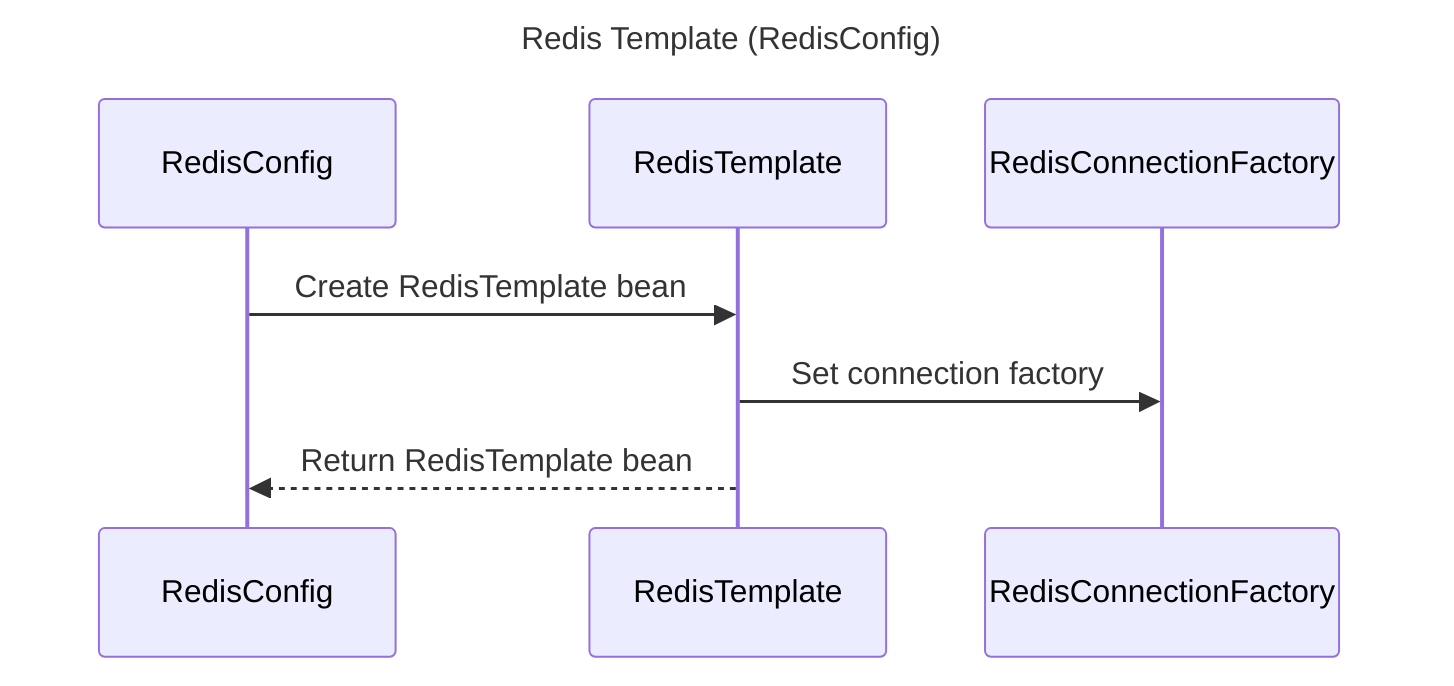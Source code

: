 ---
title: Redis Template (RedisConfig)
---

sequenceDiagram
    participant RedisConfig
    participant RedisTemplate
    participant RedisConnectionFactory
    
    RedisConfig->>RedisTemplate: Create RedisTemplate bean
    RedisTemplate->>RedisConnectionFactory: Set connection factory
    RedisTemplate-->>RedisConfig: Return RedisTemplate bean